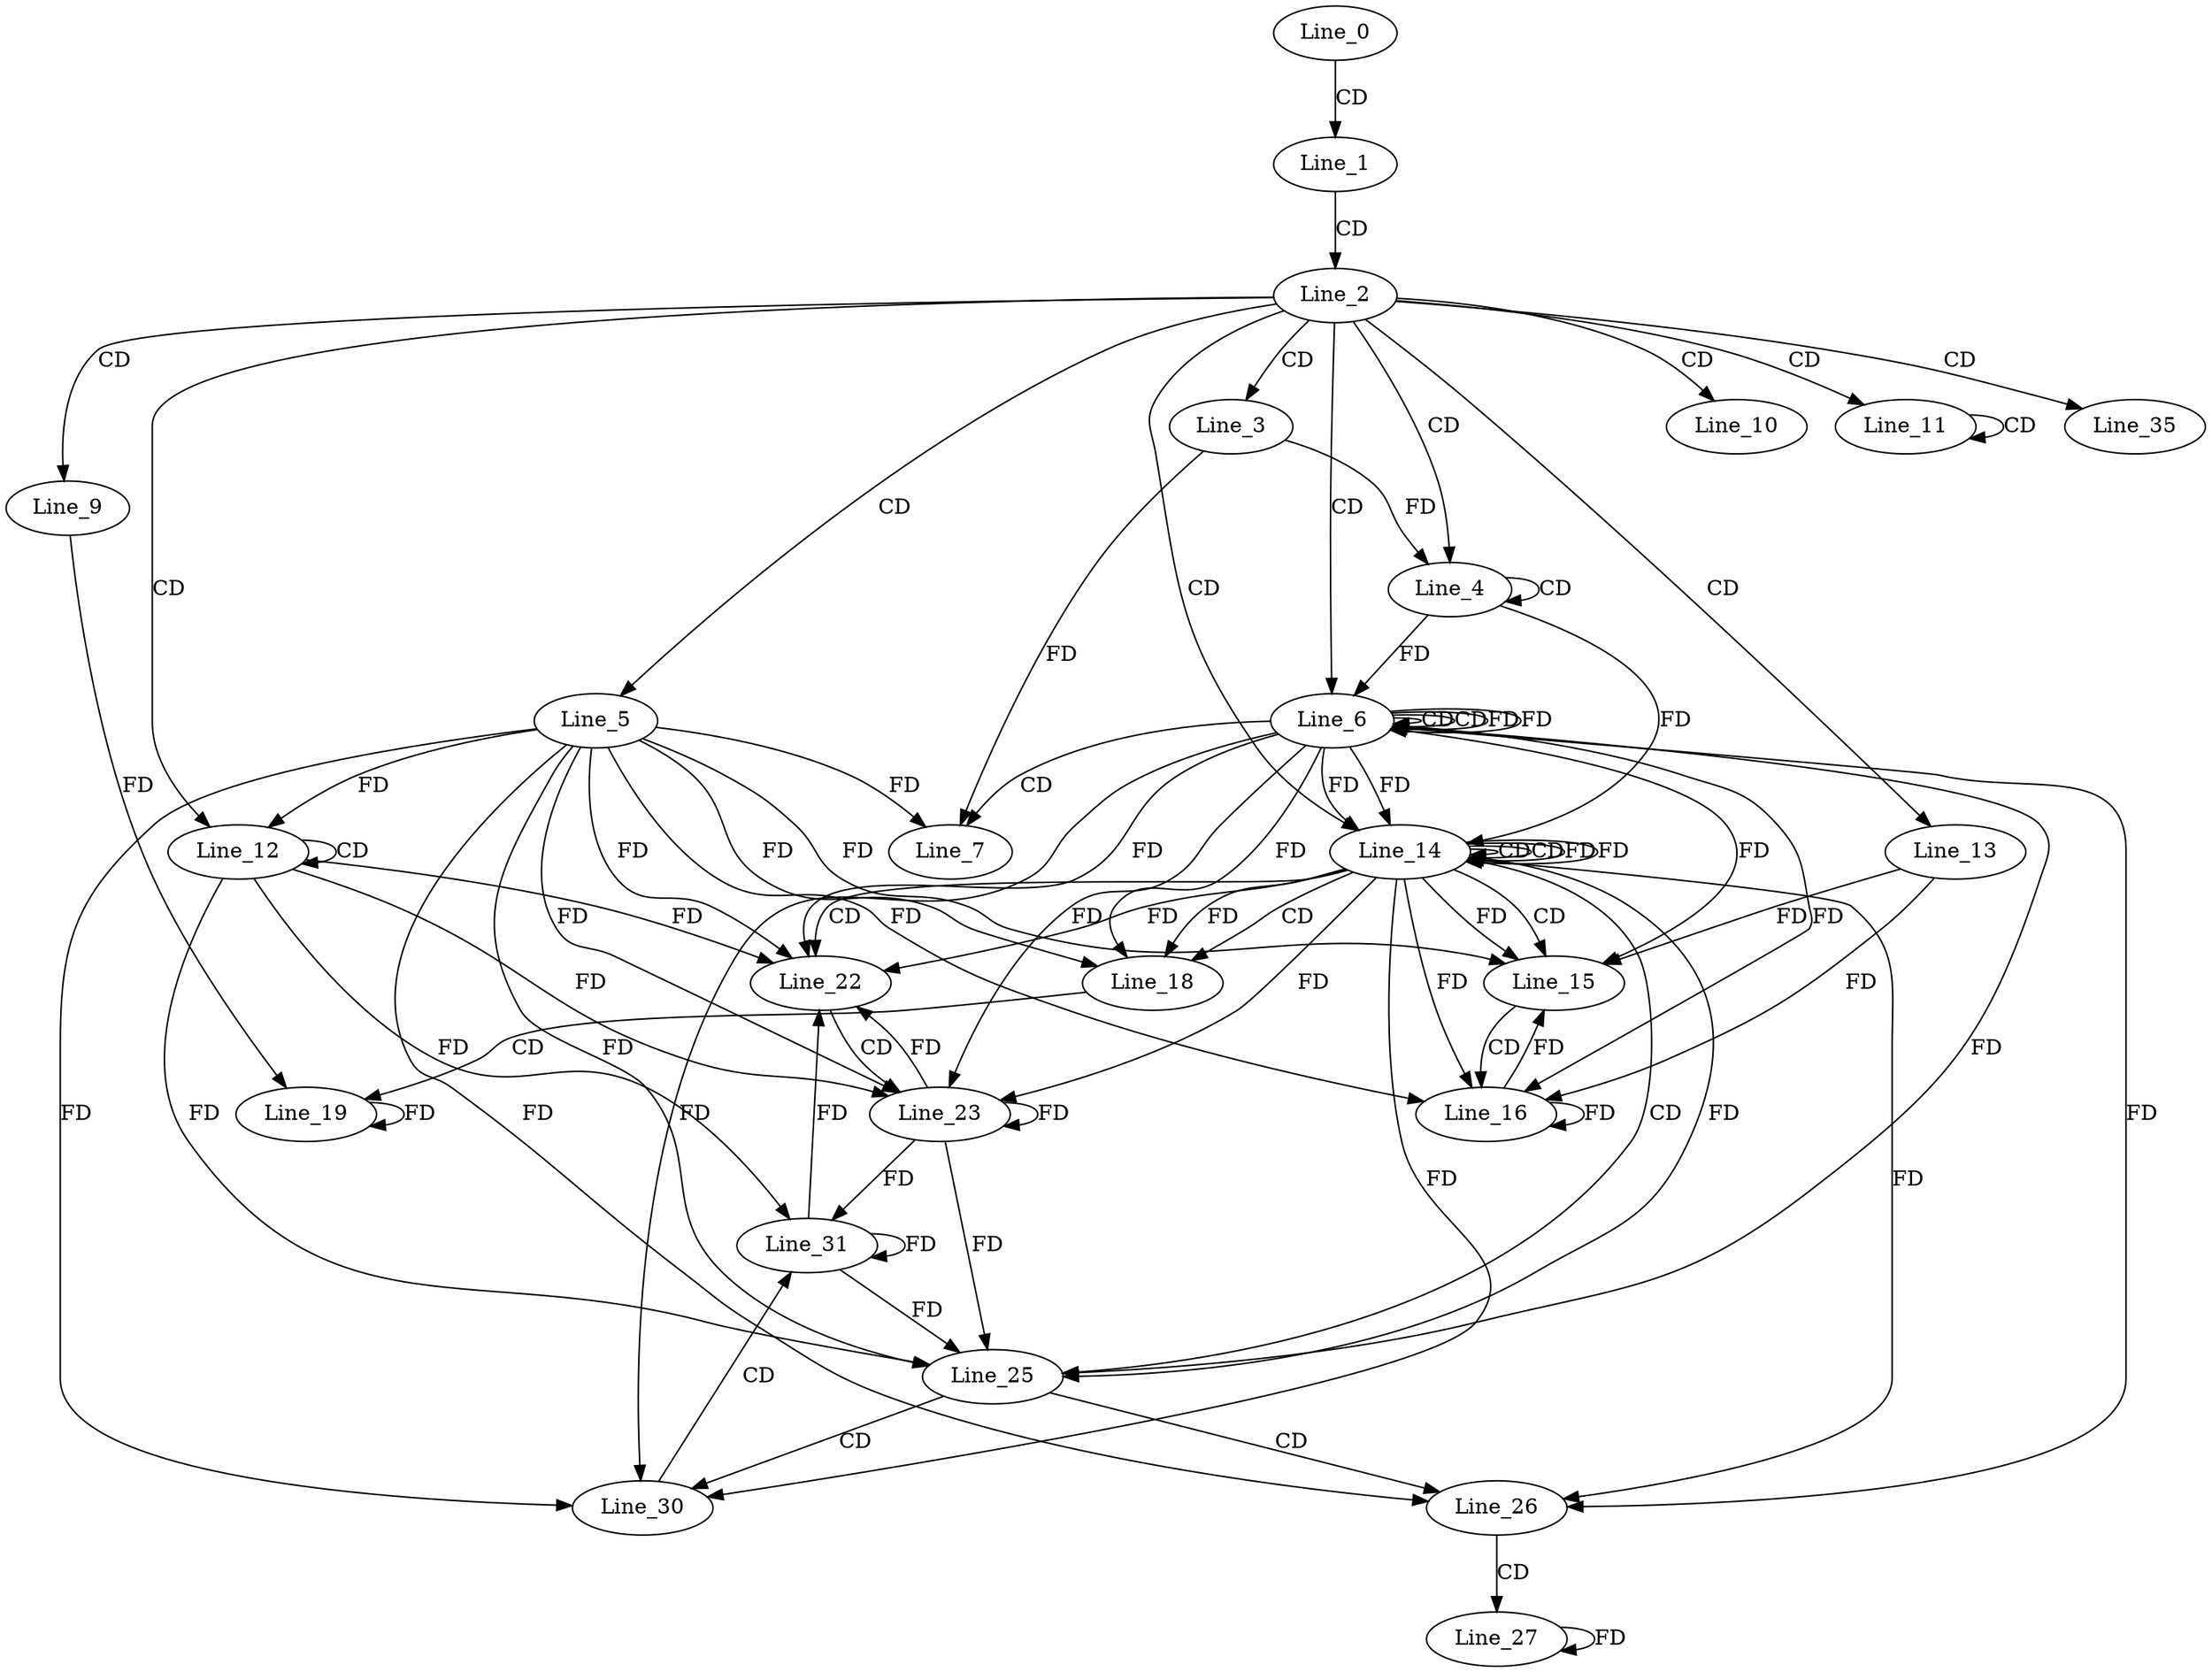 digraph G {
  Line_0;
  Line_1;
  Line_2;
  Line_3;
  Line_4;
  Line_4;
  Line_5;
  Line_6;
  Line_6;
  Line_6;
  Line_7;
  Line_7;
  Line_9;
  Line_10;
  Line_11;
  Line_11;
  Line_12;
  Line_12;
  Line_13;
  Line_14;
  Line_14;
  Line_14;
  Line_15;
  Line_15;
  Line_16;
  Line_16;
  Line_18;
  Line_18;
  Line_19;
  Line_22;
  Line_22;
  Line_23;
  Line_23;
  Line_25;
  Line_25;
  Line_26;
  Line_26;
  Line_27;
  Line_30;
  Line_30;
  Line_31;
  Line_35;
  Line_0 -> Line_1 [ label="CD" ];
  Line_1 -> Line_2 [ label="CD" ];
  Line_2 -> Line_3 [ label="CD" ];
  Line_2 -> Line_4 [ label="CD" ];
  Line_4 -> Line_4 [ label="CD" ];
  Line_3 -> Line_4 [ label="FD" ];
  Line_2 -> Line_5 [ label="CD" ];
  Line_2 -> Line_6 [ label="CD" ];
  Line_6 -> Line_6 [ label="CD" ];
  Line_4 -> Line_6 [ label="FD" ];
  Line_6 -> Line_6 [ label="CD" ];
  Line_6 -> Line_6 [ label="FD" ];
  Line_6 -> Line_7 [ label="CD" ];
  Line_5 -> Line_7 [ label="FD" ];
  Line_3 -> Line_7 [ label="FD" ];
  Line_2 -> Line_9 [ label="CD" ];
  Line_2 -> Line_10 [ label="CD" ];
  Line_2 -> Line_11 [ label="CD" ];
  Line_11 -> Line_11 [ label="CD" ];
  Line_2 -> Line_12 [ label="CD" ];
  Line_12 -> Line_12 [ label="CD" ];
  Line_5 -> Line_12 [ label="FD" ];
  Line_2 -> Line_13 [ label="CD" ];
  Line_2 -> Line_14 [ label="CD" ];
  Line_14 -> Line_14 [ label="CD" ];
  Line_6 -> Line_14 [ label="FD" ];
  Line_4 -> Line_14 [ label="FD" ];
  Line_14 -> Line_14 [ label="CD" ];
  Line_14 -> Line_14 [ label="FD" ];
  Line_6 -> Line_14 [ label="FD" ];
  Line_14 -> Line_15 [ label="CD" ];
  Line_13 -> Line_15 [ label="FD" ];
  Line_5 -> Line_15 [ label="FD" ];
  Line_14 -> Line_15 [ label="FD" ];
  Line_6 -> Line_15 [ label="FD" ];
  Line_15 -> Line_16 [ label="CD" ];
  Line_16 -> Line_16 [ label="FD" ];
  Line_13 -> Line_16 [ label="FD" ];
  Line_5 -> Line_16 [ label="FD" ];
  Line_14 -> Line_16 [ label="FD" ];
  Line_6 -> Line_16 [ label="FD" ];
  Line_14 -> Line_18 [ label="CD" ];
  Line_5 -> Line_18 [ label="FD" ];
  Line_14 -> Line_18 [ label="FD" ];
  Line_6 -> Line_18 [ label="FD" ];
  Line_18 -> Line_19 [ label="CD" ];
  Line_19 -> Line_19 [ label="FD" ];
  Line_9 -> Line_19 [ label="FD" ];
  Line_14 -> Line_22 [ label="CD" ];
  Line_12 -> Line_22 [ label="FD" ];
  Line_5 -> Line_22 [ label="FD" ];
  Line_14 -> Line_22 [ label="FD" ];
  Line_6 -> Line_22 [ label="FD" ];
  Line_22 -> Line_23 [ label="CD" ];
  Line_23 -> Line_23 [ label="FD" ];
  Line_12 -> Line_23 [ label="FD" ];
  Line_5 -> Line_23 [ label="FD" ];
  Line_14 -> Line_23 [ label="FD" ];
  Line_6 -> Line_23 [ label="FD" ];
  Line_14 -> Line_25 [ label="CD" ];
  Line_23 -> Line_25 [ label="FD" ];
  Line_12 -> Line_25 [ label="FD" ];
  Line_5 -> Line_25 [ label="FD" ];
  Line_14 -> Line_25 [ label="FD" ];
  Line_6 -> Line_25 [ label="FD" ];
  Line_25 -> Line_26 [ label="CD" ];
  Line_5 -> Line_26 [ label="FD" ];
  Line_14 -> Line_26 [ label="FD" ];
  Line_6 -> Line_26 [ label="FD" ];
  Line_26 -> Line_27 [ label="CD" ];
  Line_27 -> Line_27 [ label="FD" ];
  Line_25 -> Line_30 [ label="CD" ];
  Line_5 -> Line_30 [ label="FD" ];
  Line_14 -> Line_30 [ label="FD" ];
  Line_6 -> Line_30 [ label="FD" ];
  Line_30 -> Line_31 [ label="CD" ];
  Line_23 -> Line_31 [ label="FD" ];
  Line_31 -> Line_31 [ label="FD" ];
  Line_12 -> Line_31 [ label="FD" ];
  Line_2 -> Line_35 [ label="CD" ];
  Line_6 -> Line_6 [ label="FD" ];
  Line_14 -> Line_14 [ label="FD" ];
  Line_16 -> Line_15 [ label="FD" ];
  Line_23 -> Line_22 [ label="FD" ];
  Line_31 -> Line_22 [ label="FD" ];
  Line_31 -> Line_25 [ label="FD" ];
}
